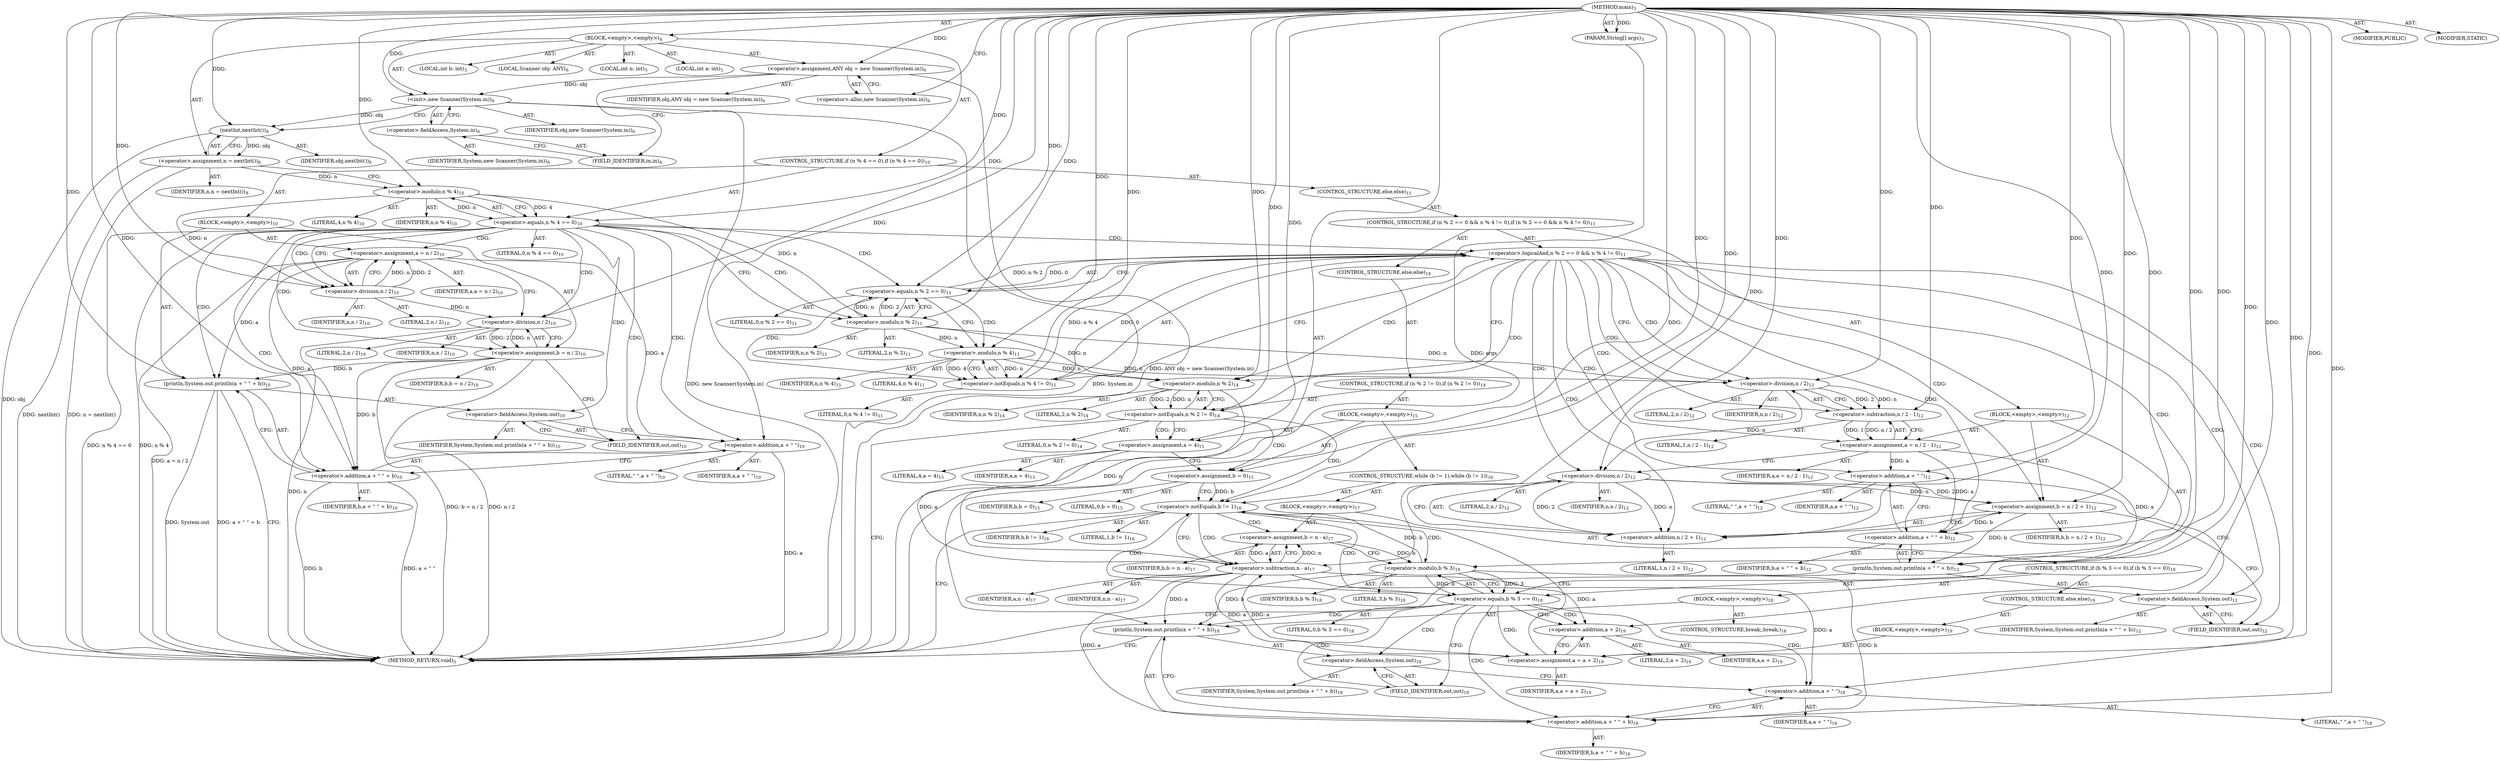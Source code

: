 digraph "main" {  
"19" [label = <(METHOD,main)<SUB>3</SUB>> ]
"20" [label = <(PARAM,String[] args)<SUB>3</SUB>> ]
"21" [label = <(BLOCK,&lt;empty&gt;,&lt;empty&gt;)<SUB>4</SUB>> ]
"22" [label = <(LOCAL,int n: int)<SUB>5</SUB>> ]
"23" [label = <(LOCAL,int a: int)<SUB>5</SUB>> ]
"24" [label = <(LOCAL,int b: int)<SUB>5</SUB>> ]
"4" [label = <(LOCAL,Scanner obj: ANY)<SUB>6</SUB>> ]
"25" [label = <(&lt;operator&gt;.assignment,ANY obj = new Scanner(System.in))<SUB>6</SUB>> ]
"26" [label = <(IDENTIFIER,obj,ANY obj = new Scanner(System.in))<SUB>6</SUB>> ]
"27" [label = <(&lt;operator&gt;.alloc,new Scanner(System.in))<SUB>6</SUB>> ]
"28" [label = <(&lt;init&gt;,new Scanner(System.in))<SUB>6</SUB>> ]
"3" [label = <(IDENTIFIER,obj,new Scanner(System.in))<SUB>6</SUB>> ]
"29" [label = <(&lt;operator&gt;.fieldAccess,System.in)<SUB>6</SUB>> ]
"30" [label = <(IDENTIFIER,System,new Scanner(System.in))<SUB>6</SUB>> ]
"31" [label = <(FIELD_IDENTIFIER,in,in)<SUB>6</SUB>> ]
"32" [label = <(&lt;operator&gt;.assignment,n = nextInt())<SUB>8</SUB>> ]
"33" [label = <(IDENTIFIER,n,n = nextInt())<SUB>8</SUB>> ]
"34" [label = <(nextInt,nextInt())<SUB>8</SUB>> ]
"35" [label = <(IDENTIFIER,obj,nextInt())<SUB>8</SUB>> ]
"36" [label = <(CONTROL_STRUCTURE,if (n % 4 == 0),if (n % 4 == 0))<SUB>10</SUB>> ]
"37" [label = <(&lt;operator&gt;.equals,n % 4 == 0)<SUB>10</SUB>> ]
"38" [label = <(&lt;operator&gt;.modulo,n % 4)<SUB>10</SUB>> ]
"39" [label = <(IDENTIFIER,n,n % 4)<SUB>10</SUB>> ]
"40" [label = <(LITERAL,4,n % 4)<SUB>10</SUB>> ]
"41" [label = <(LITERAL,0,n % 4 == 0)<SUB>10</SUB>> ]
"42" [label = <(BLOCK,&lt;empty&gt;,&lt;empty&gt;)<SUB>10</SUB>> ]
"43" [label = <(&lt;operator&gt;.assignment,a = n / 2)<SUB>10</SUB>> ]
"44" [label = <(IDENTIFIER,a,a = n / 2)<SUB>10</SUB>> ]
"45" [label = <(&lt;operator&gt;.division,n / 2)<SUB>10</SUB>> ]
"46" [label = <(IDENTIFIER,n,n / 2)<SUB>10</SUB>> ]
"47" [label = <(LITERAL,2,n / 2)<SUB>10</SUB>> ]
"48" [label = <(&lt;operator&gt;.assignment,b = n / 2)<SUB>10</SUB>> ]
"49" [label = <(IDENTIFIER,b,b = n / 2)<SUB>10</SUB>> ]
"50" [label = <(&lt;operator&gt;.division,n / 2)<SUB>10</SUB>> ]
"51" [label = <(IDENTIFIER,n,n / 2)<SUB>10</SUB>> ]
"52" [label = <(LITERAL,2,n / 2)<SUB>10</SUB>> ]
"53" [label = <(println,System.out.println(a + &quot; &quot; + b))<SUB>10</SUB>> ]
"54" [label = <(&lt;operator&gt;.fieldAccess,System.out)<SUB>10</SUB>> ]
"55" [label = <(IDENTIFIER,System,System.out.println(a + &quot; &quot; + b))<SUB>10</SUB>> ]
"56" [label = <(FIELD_IDENTIFIER,out,out)<SUB>10</SUB>> ]
"57" [label = <(&lt;operator&gt;.addition,a + &quot; &quot; + b)<SUB>10</SUB>> ]
"58" [label = <(&lt;operator&gt;.addition,a + &quot; &quot;)<SUB>10</SUB>> ]
"59" [label = <(IDENTIFIER,a,a + &quot; &quot;)<SUB>10</SUB>> ]
"60" [label = <(LITERAL,&quot; &quot;,a + &quot; &quot;)<SUB>10</SUB>> ]
"61" [label = <(IDENTIFIER,b,a + &quot; &quot; + b)<SUB>10</SUB>> ]
"62" [label = <(CONTROL_STRUCTURE,else,else)<SUB>11</SUB>> ]
"63" [label = <(CONTROL_STRUCTURE,if (n % 2 == 0 &amp;&amp; n % 4 != 0),if (n % 2 == 0 &amp;&amp; n % 4 != 0))<SUB>11</SUB>> ]
"64" [label = <(&lt;operator&gt;.logicalAnd,n % 2 == 0 &amp;&amp; n % 4 != 0)<SUB>11</SUB>> ]
"65" [label = <(&lt;operator&gt;.equals,n % 2 == 0)<SUB>11</SUB>> ]
"66" [label = <(&lt;operator&gt;.modulo,n % 2)<SUB>11</SUB>> ]
"67" [label = <(IDENTIFIER,n,n % 2)<SUB>11</SUB>> ]
"68" [label = <(LITERAL,2,n % 2)<SUB>11</SUB>> ]
"69" [label = <(LITERAL,0,n % 2 == 0)<SUB>11</SUB>> ]
"70" [label = <(&lt;operator&gt;.notEquals,n % 4 != 0)<SUB>11</SUB>> ]
"71" [label = <(&lt;operator&gt;.modulo,n % 4)<SUB>11</SUB>> ]
"72" [label = <(IDENTIFIER,n,n % 4)<SUB>11</SUB>> ]
"73" [label = <(LITERAL,4,n % 4)<SUB>11</SUB>> ]
"74" [label = <(LITERAL,0,n % 4 != 0)<SUB>11</SUB>> ]
"75" [label = <(BLOCK,&lt;empty&gt;,&lt;empty&gt;)<SUB>12</SUB>> ]
"76" [label = <(&lt;operator&gt;.assignment,a = n / 2 - 1)<SUB>12</SUB>> ]
"77" [label = <(IDENTIFIER,a,a = n / 2 - 1)<SUB>12</SUB>> ]
"78" [label = <(&lt;operator&gt;.subtraction,n / 2 - 1)<SUB>12</SUB>> ]
"79" [label = <(&lt;operator&gt;.division,n / 2)<SUB>12</SUB>> ]
"80" [label = <(IDENTIFIER,n,n / 2)<SUB>12</SUB>> ]
"81" [label = <(LITERAL,2,n / 2)<SUB>12</SUB>> ]
"82" [label = <(LITERAL,1,n / 2 - 1)<SUB>12</SUB>> ]
"83" [label = <(&lt;operator&gt;.assignment,b = n / 2 + 1)<SUB>12</SUB>> ]
"84" [label = <(IDENTIFIER,b,b = n / 2 + 1)<SUB>12</SUB>> ]
"85" [label = <(&lt;operator&gt;.addition,n / 2 + 1)<SUB>12</SUB>> ]
"86" [label = <(&lt;operator&gt;.division,n / 2)<SUB>12</SUB>> ]
"87" [label = <(IDENTIFIER,n,n / 2)<SUB>12</SUB>> ]
"88" [label = <(LITERAL,2,n / 2)<SUB>12</SUB>> ]
"89" [label = <(LITERAL,1,n / 2 + 1)<SUB>12</SUB>> ]
"90" [label = <(println,System.out.println(a + &quot; &quot; + b))<SUB>12</SUB>> ]
"91" [label = <(&lt;operator&gt;.fieldAccess,System.out)<SUB>12</SUB>> ]
"92" [label = <(IDENTIFIER,System,System.out.println(a + &quot; &quot; + b))<SUB>12</SUB>> ]
"93" [label = <(FIELD_IDENTIFIER,out,out)<SUB>12</SUB>> ]
"94" [label = <(&lt;operator&gt;.addition,a + &quot; &quot; + b)<SUB>12</SUB>> ]
"95" [label = <(&lt;operator&gt;.addition,a + &quot; &quot;)<SUB>12</SUB>> ]
"96" [label = <(IDENTIFIER,a,a + &quot; &quot;)<SUB>12</SUB>> ]
"97" [label = <(LITERAL,&quot; &quot;,a + &quot; &quot;)<SUB>12</SUB>> ]
"98" [label = <(IDENTIFIER,b,a + &quot; &quot; + b)<SUB>12</SUB>> ]
"99" [label = <(CONTROL_STRUCTURE,else,else)<SUB>14</SUB>> ]
"100" [label = <(CONTROL_STRUCTURE,if (n % 2 != 0),if (n % 2 != 0))<SUB>14</SUB>> ]
"101" [label = <(&lt;operator&gt;.notEquals,n % 2 != 0)<SUB>14</SUB>> ]
"102" [label = <(&lt;operator&gt;.modulo,n % 2)<SUB>14</SUB>> ]
"103" [label = <(IDENTIFIER,n,n % 2)<SUB>14</SUB>> ]
"104" [label = <(LITERAL,2,n % 2)<SUB>14</SUB>> ]
"105" [label = <(LITERAL,0,n % 2 != 0)<SUB>14</SUB>> ]
"106" [label = <(BLOCK,&lt;empty&gt;,&lt;empty&gt;)<SUB>15</SUB>> ]
"107" [label = <(&lt;operator&gt;.assignment,a = 4)<SUB>15</SUB>> ]
"108" [label = <(IDENTIFIER,a,a = 4)<SUB>15</SUB>> ]
"109" [label = <(LITERAL,4,a = 4)<SUB>15</SUB>> ]
"110" [label = <(&lt;operator&gt;.assignment,b = 0)<SUB>15</SUB>> ]
"111" [label = <(IDENTIFIER,b,b = 0)<SUB>15</SUB>> ]
"112" [label = <(LITERAL,0,b = 0)<SUB>15</SUB>> ]
"113" [label = <(CONTROL_STRUCTURE,while (b != 1),while (b != 1))<SUB>16</SUB>> ]
"114" [label = <(&lt;operator&gt;.notEquals,b != 1)<SUB>16</SUB>> ]
"115" [label = <(IDENTIFIER,b,b != 1)<SUB>16</SUB>> ]
"116" [label = <(LITERAL,1,b != 1)<SUB>16</SUB>> ]
"117" [label = <(BLOCK,&lt;empty&gt;,&lt;empty&gt;)<SUB>17</SUB>> ]
"118" [label = <(&lt;operator&gt;.assignment,b = n - a)<SUB>17</SUB>> ]
"119" [label = <(IDENTIFIER,b,b = n - a)<SUB>17</SUB>> ]
"120" [label = <(&lt;operator&gt;.subtraction,n - a)<SUB>17</SUB>> ]
"121" [label = <(IDENTIFIER,n,n - a)<SUB>17</SUB>> ]
"122" [label = <(IDENTIFIER,a,n - a)<SUB>17</SUB>> ]
"123" [label = <(CONTROL_STRUCTURE,if (b % 3 == 0),if (b % 3 == 0))<SUB>18</SUB>> ]
"124" [label = <(&lt;operator&gt;.equals,b % 3 == 0)<SUB>18</SUB>> ]
"125" [label = <(&lt;operator&gt;.modulo,b % 3)<SUB>18</SUB>> ]
"126" [label = <(IDENTIFIER,b,b % 3)<SUB>18</SUB>> ]
"127" [label = <(LITERAL,3,b % 3)<SUB>18</SUB>> ]
"128" [label = <(LITERAL,0,b % 3 == 0)<SUB>18</SUB>> ]
"129" [label = <(BLOCK,&lt;empty&gt;,&lt;empty&gt;)<SUB>18</SUB>> ]
"130" [label = <(println,System.out.println(a + &quot; &quot; + b))<SUB>18</SUB>> ]
"131" [label = <(&lt;operator&gt;.fieldAccess,System.out)<SUB>18</SUB>> ]
"132" [label = <(IDENTIFIER,System,System.out.println(a + &quot; &quot; + b))<SUB>18</SUB>> ]
"133" [label = <(FIELD_IDENTIFIER,out,out)<SUB>18</SUB>> ]
"134" [label = <(&lt;operator&gt;.addition,a + &quot; &quot; + b)<SUB>18</SUB>> ]
"135" [label = <(&lt;operator&gt;.addition,a + &quot; &quot;)<SUB>18</SUB>> ]
"136" [label = <(IDENTIFIER,a,a + &quot; &quot;)<SUB>18</SUB>> ]
"137" [label = <(LITERAL,&quot; &quot;,a + &quot; &quot;)<SUB>18</SUB>> ]
"138" [label = <(IDENTIFIER,b,a + &quot; &quot; + b)<SUB>18</SUB>> ]
"139" [label = <(CONTROL_STRUCTURE,break;,break;)<SUB>18</SUB>> ]
"140" [label = <(CONTROL_STRUCTURE,else,else)<SUB>19</SUB>> ]
"141" [label = <(BLOCK,&lt;empty&gt;,&lt;empty&gt;)<SUB>19</SUB>> ]
"142" [label = <(&lt;operator&gt;.assignment,a = a + 2)<SUB>19</SUB>> ]
"143" [label = <(IDENTIFIER,a,a = a + 2)<SUB>19</SUB>> ]
"144" [label = <(&lt;operator&gt;.addition,a + 2)<SUB>19</SUB>> ]
"145" [label = <(IDENTIFIER,a,a + 2)<SUB>19</SUB>> ]
"146" [label = <(LITERAL,2,a + 2)<SUB>19</SUB>> ]
"147" [label = <(MODIFIER,PUBLIC)> ]
"148" [label = <(MODIFIER,STATIC)> ]
"149" [label = <(METHOD_RETURN,void)<SUB>3</SUB>> ]
  "19" -> "20"  [ label = "AST: "] 
  "19" -> "21"  [ label = "AST: "] 
  "19" -> "147"  [ label = "AST: "] 
  "19" -> "148"  [ label = "AST: "] 
  "19" -> "149"  [ label = "AST: "] 
  "21" -> "22"  [ label = "AST: "] 
  "21" -> "23"  [ label = "AST: "] 
  "21" -> "24"  [ label = "AST: "] 
  "21" -> "4"  [ label = "AST: "] 
  "21" -> "25"  [ label = "AST: "] 
  "21" -> "28"  [ label = "AST: "] 
  "21" -> "32"  [ label = "AST: "] 
  "21" -> "36"  [ label = "AST: "] 
  "25" -> "26"  [ label = "AST: "] 
  "25" -> "27"  [ label = "AST: "] 
  "28" -> "3"  [ label = "AST: "] 
  "28" -> "29"  [ label = "AST: "] 
  "29" -> "30"  [ label = "AST: "] 
  "29" -> "31"  [ label = "AST: "] 
  "32" -> "33"  [ label = "AST: "] 
  "32" -> "34"  [ label = "AST: "] 
  "34" -> "35"  [ label = "AST: "] 
  "36" -> "37"  [ label = "AST: "] 
  "36" -> "42"  [ label = "AST: "] 
  "36" -> "62"  [ label = "AST: "] 
  "37" -> "38"  [ label = "AST: "] 
  "37" -> "41"  [ label = "AST: "] 
  "38" -> "39"  [ label = "AST: "] 
  "38" -> "40"  [ label = "AST: "] 
  "42" -> "43"  [ label = "AST: "] 
  "42" -> "48"  [ label = "AST: "] 
  "42" -> "53"  [ label = "AST: "] 
  "43" -> "44"  [ label = "AST: "] 
  "43" -> "45"  [ label = "AST: "] 
  "45" -> "46"  [ label = "AST: "] 
  "45" -> "47"  [ label = "AST: "] 
  "48" -> "49"  [ label = "AST: "] 
  "48" -> "50"  [ label = "AST: "] 
  "50" -> "51"  [ label = "AST: "] 
  "50" -> "52"  [ label = "AST: "] 
  "53" -> "54"  [ label = "AST: "] 
  "53" -> "57"  [ label = "AST: "] 
  "54" -> "55"  [ label = "AST: "] 
  "54" -> "56"  [ label = "AST: "] 
  "57" -> "58"  [ label = "AST: "] 
  "57" -> "61"  [ label = "AST: "] 
  "58" -> "59"  [ label = "AST: "] 
  "58" -> "60"  [ label = "AST: "] 
  "62" -> "63"  [ label = "AST: "] 
  "63" -> "64"  [ label = "AST: "] 
  "63" -> "75"  [ label = "AST: "] 
  "63" -> "99"  [ label = "AST: "] 
  "64" -> "65"  [ label = "AST: "] 
  "64" -> "70"  [ label = "AST: "] 
  "65" -> "66"  [ label = "AST: "] 
  "65" -> "69"  [ label = "AST: "] 
  "66" -> "67"  [ label = "AST: "] 
  "66" -> "68"  [ label = "AST: "] 
  "70" -> "71"  [ label = "AST: "] 
  "70" -> "74"  [ label = "AST: "] 
  "71" -> "72"  [ label = "AST: "] 
  "71" -> "73"  [ label = "AST: "] 
  "75" -> "76"  [ label = "AST: "] 
  "75" -> "83"  [ label = "AST: "] 
  "75" -> "90"  [ label = "AST: "] 
  "76" -> "77"  [ label = "AST: "] 
  "76" -> "78"  [ label = "AST: "] 
  "78" -> "79"  [ label = "AST: "] 
  "78" -> "82"  [ label = "AST: "] 
  "79" -> "80"  [ label = "AST: "] 
  "79" -> "81"  [ label = "AST: "] 
  "83" -> "84"  [ label = "AST: "] 
  "83" -> "85"  [ label = "AST: "] 
  "85" -> "86"  [ label = "AST: "] 
  "85" -> "89"  [ label = "AST: "] 
  "86" -> "87"  [ label = "AST: "] 
  "86" -> "88"  [ label = "AST: "] 
  "90" -> "91"  [ label = "AST: "] 
  "90" -> "94"  [ label = "AST: "] 
  "91" -> "92"  [ label = "AST: "] 
  "91" -> "93"  [ label = "AST: "] 
  "94" -> "95"  [ label = "AST: "] 
  "94" -> "98"  [ label = "AST: "] 
  "95" -> "96"  [ label = "AST: "] 
  "95" -> "97"  [ label = "AST: "] 
  "99" -> "100"  [ label = "AST: "] 
  "100" -> "101"  [ label = "AST: "] 
  "100" -> "106"  [ label = "AST: "] 
  "101" -> "102"  [ label = "AST: "] 
  "101" -> "105"  [ label = "AST: "] 
  "102" -> "103"  [ label = "AST: "] 
  "102" -> "104"  [ label = "AST: "] 
  "106" -> "107"  [ label = "AST: "] 
  "106" -> "110"  [ label = "AST: "] 
  "106" -> "113"  [ label = "AST: "] 
  "107" -> "108"  [ label = "AST: "] 
  "107" -> "109"  [ label = "AST: "] 
  "110" -> "111"  [ label = "AST: "] 
  "110" -> "112"  [ label = "AST: "] 
  "113" -> "114"  [ label = "AST: "] 
  "113" -> "117"  [ label = "AST: "] 
  "114" -> "115"  [ label = "AST: "] 
  "114" -> "116"  [ label = "AST: "] 
  "117" -> "118"  [ label = "AST: "] 
  "117" -> "123"  [ label = "AST: "] 
  "118" -> "119"  [ label = "AST: "] 
  "118" -> "120"  [ label = "AST: "] 
  "120" -> "121"  [ label = "AST: "] 
  "120" -> "122"  [ label = "AST: "] 
  "123" -> "124"  [ label = "AST: "] 
  "123" -> "129"  [ label = "AST: "] 
  "123" -> "140"  [ label = "AST: "] 
  "124" -> "125"  [ label = "AST: "] 
  "124" -> "128"  [ label = "AST: "] 
  "125" -> "126"  [ label = "AST: "] 
  "125" -> "127"  [ label = "AST: "] 
  "129" -> "130"  [ label = "AST: "] 
  "129" -> "139"  [ label = "AST: "] 
  "130" -> "131"  [ label = "AST: "] 
  "130" -> "134"  [ label = "AST: "] 
  "131" -> "132"  [ label = "AST: "] 
  "131" -> "133"  [ label = "AST: "] 
  "134" -> "135"  [ label = "AST: "] 
  "134" -> "138"  [ label = "AST: "] 
  "135" -> "136"  [ label = "AST: "] 
  "135" -> "137"  [ label = "AST: "] 
  "140" -> "141"  [ label = "AST: "] 
  "141" -> "142"  [ label = "AST: "] 
  "142" -> "143"  [ label = "AST: "] 
  "142" -> "144"  [ label = "AST: "] 
  "144" -> "145"  [ label = "AST: "] 
  "144" -> "146"  [ label = "AST: "] 
  "25" -> "31"  [ label = "CFG: "] 
  "28" -> "34"  [ label = "CFG: "] 
  "32" -> "38"  [ label = "CFG: "] 
  "27" -> "25"  [ label = "CFG: "] 
  "29" -> "28"  [ label = "CFG: "] 
  "34" -> "32"  [ label = "CFG: "] 
  "37" -> "45"  [ label = "CFG: "] 
  "37" -> "66"  [ label = "CFG: "] 
  "31" -> "29"  [ label = "CFG: "] 
  "38" -> "37"  [ label = "CFG: "] 
  "43" -> "50"  [ label = "CFG: "] 
  "48" -> "56"  [ label = "CFG: "] 
  "53" -> "149"  [ label = "CFG: "] 
  "45" -> "43"  [ label = "CFG: "] 
  "50" -> "48"  [ label = "CFG: "] 
  "54" -> "58"  [ label = "CFG: "] 
  "57" -> "53"  [ label = "CFG: "] 
  "64" -> "79"  [ label = "CFG: "] 
  "64" -> "102"  [ label = "CFG: "] 
  "56" -> "54"  [ label = "CFG: "] 
  "58" -> "57"  [ label = "CFG: "] 
  "65" -> "64"  [ label = "CFG: "] 
  "65" -> "71"  [ label = "CFG: "] 
  "70" -> "64"  [ label = "CFG: "] 
  "76" -> "86"  [ label = "CFG: "] 
  "83" -> "93"  [ label = "CFG: "] 
  "90" -> "149"  [ label = "CFG: "] 
  "66" -> "65"  [ label = "CFG: "] 
  "71" -> "70"  [ label = "CFG: "] 
  "78" -> "76"  [ label = "CFG: "] 
  "85" -> "83"  [ label = "CFG: "] 
  "91" -> "95"  [ label = "CFG: "] 
  "94" -> "90"  [ label = "CFG: "] 
  "101" -> "149"  [ label = "CFG: "] 
  "101" -> "107"  [ label = "CFG: "] 
  "79" -> "78"  [ label = "CFG: "] 
  "86" -> "85"  [ label = "CFG: "] 
  "93" -> "91"  [ label = "CFG: "] 
  "95" -> "94"  [ label = "CFG: "] 
  "102" -> "101"  [ label = "CFG: "] 
  "107" -> "110"  [ label = "CFG: "] 
  "110" -> "114"  [ label = "CFG: "] 
  "114" -> "149"  [ label = "CFG: "] 
  "114" -> "120"  [ label = "CFG: "] 
  "118" -> "125"  [ label = "CFG: "] 
  "120" -> "118"  [ label = "CFG: "] 
  "124" -> "133"  [ label = "CFG: "] 
  "124" -> "144"  [ label = "CFG: "] 
  "125" -> "124"  [ label = "CFG: "] 
  "130" -> "149"  [ label = "CFG: "] 
  "131" -> "135"  [ label = "CFG: "] 
  "134" -> "130"  [ label = "CFG: "] 
  "142" -> "114"  [ label = "CFG: "] 
  "133" -> "131"  [ label = "CFG: "] 
  "135" -> "134"  [ label = "CFG: "] 
  "144" -> "142"  [ label = "CFG: "] 
  "19" -> "27"  [ label = "CFG: "] 
  "20" -> "149"  [ label = "DDG: args"] 
  "25" -> "149"  [ label = "DDG: ANY obj = new Scanner(System.in)"] 
  "28" -> "149"  [ label = "DDG: System.in"] 
  "28" -> "149"  [ label = "DDG: new Scanner(System.in)"] 
  "34" -> "149"  [ label = "DDG: obj"] 
  "32" -> "149"  [ label = "DDG: nextInt()"] 
  "32" -> "149"  [ label = "DDG: n = nextInt()"] 
  "37" -> "149"  [ label = "DDG: n % 4"] 
  "37" -> "149"  [ label = "DDG: n % 4 == 0"] 
  "43" -> "149"  [ label = "DDG: a = n / 2"] 
  "50" -> "149"  [ label = "DDG: n"] 
  "48" -> "149"  [ label = "DDG: n / 2"] 
  "48" -> "149"  [ label = "DDG: b = n / 2"] 
  "53" -> "149"  [ label = "DDG: System.out"] 
  "58" -> "149"  [ label = "DDG: a"] 
  "57" -> "149"  [ label = "DDG: a + &quot; &quot;"] 
  "57" -> "149"  [ label = "DDG: b"] 
  "53" -> "149"  [ label = "DDG: a + &quot; &quot; + b"] 
  "19" -> "20"  [ label = "DDG: "] 
  "19" -> "25"  [ label = "DDG: "] 
  "34" -> "32"  [ label = "DDG: obj"] 
  "25" -> "28"  [ label = "DDG: obj"] 
  "19" -> "28"  [ label = "DDG: "] 
  "28" -> "34"  [ label = "DDG: obj"] 
  "19" -> "34"  [ label = "DDG: "] 
  "38" -> "37"  [ label = "DDG: n"] 
  "38" -> "37"  [ label = "DDG: 4"] 
  "19" -> "37"  [ label = "DDG: "] 
  "45" -> "43"  [ label = "DDG: n"] 
  "45" -> "43"  [ label = "DDG: 2"] 
  "50" -> "48"  [ label = "DDG: n"] 
  "50" -> "48"  [ label = "DDG: 2"] 
  "32" -> "38"  [ label = "DDG: n"] 
  "19" -> "38"  [ label = "DDG: "] 
  "43" -> "53"  [ label = "DDG: a"] 
  "19" -> "53"  [ label = "DDG: "] 
  "48" -> "53"  [ label = "DDG: b"] 
  "38" -> "45"  [ label = "DDG: n"] 
  "19" -> "45"  [ label = "DDG: "] 
  "45" -> "50"  [ label = "DDG: n"] 
  "19" -> "50"  [ label = "DDG: "] 
  "43" -> "57"  [ label = "DDG: a"] 
  "19" -> "57"  [ label = "DDG: "] 
  "48" -> "57"  [ label = "DDG: b"] 
  "65" -> "64"  [ label = "DDG: n % 2"] 
  "65" -> "64"  [ label = "DDG: 0"] 
  "70" -> "64"  [ label = "DDG: n % 4"] 
  "70" -> "64"  [ label = "DDG: 0"] 
  "78" -> "76"  [ label = "DDG: n / 2"] 
  "78" -> "76"  [ label = "DDG: 1"] 
  "86" -> "83"  [ label = "DDG: n"] 
  "86" -> "83"  [ label = "DDG: 2"] 
  "19" -> "83"  [ label = "DDG: "] 
  "43" -> "58"  [ label = "DDG: a"] 
  "19" -> "58"  [ label = "DDG: "] 
  "66" -> "65"  [ label = "DDG: n"] 
  "66" -> "65"  [ label = "DDG: 2"] 
  "19" -> "65"  [ label = "DDG: "] 
  "71" -> "70"  [ label = "DDG: n"] 
  "71" -> "70"  [ label = "DDG: 4"] 
  "19" -> "70"  [ label = "DDG: "] 
  "76" -> "90"  [ label = "DDG: a"] 
  "19" -> "90"  [ label = "DDG: "] 
  "83" -> "90"  [ label = "DDG: b"] 
  "38" -> "66"  [ label = "DDG: n"] 
  "19" -> "66"  [ label = "DDG: "] 
  "66" -> "71"  [ label = "DDG: n"] 
  "19" -> "71"  [ label = "DDG: "] 
  "79" -> "78"  [ label = "DDG: n"] 
  "79" -> "78"  [ label = "DDG: 2"] 
  "19" -> "78"  [ label = "DDG: "] 
  "86" -> "85"  [ label = "DDG: n"] 
  "86" -> "85"  [ label = "DDG: 2"] 
  "19" -> "85"  [ label = "DDG: "] 
  "76" -> "94"  [ label = "DDG: a"] 
  "19" -> "94"  [ label = "DDG: "] 
  "83" -> "94"  [ label = "DDG: b"] 
  "102" -> "101"  [ label = "DDG: n"] 
  "102" -> "101"  [ label = "DDG: 2"] 
  "19" -> "101"  [ label = "DDG: "] 
  "19" -> "107"  [ label = "DDG: "] 
  "19" -> "110"  [ label = "DDG: "] 
  "66" -> "79"  [ label = "DDG: n"] 
  "71" -> "79"  [ label = "DDG: n"] 
  "19" -> "79"  [ label = "DDG: "] 
  "79" -> "86"  [ label = "DDG: n"] 
  "19" -> "86"  [ label = "DDG: "] 
  "76" -> "95"  [ label = "DDG: a"] 
  "19" -> "95"  [ label = "DDG: "] 
  "66" -> "102"  [ label = "DDG: n"] 
  "71" -> "102"  [ label = "DDG: n"] 
  "19" -> "102"  [ label = "DDG: "] 
  "110" -> "114"  [ label = "DDG: b"] 
  "125" -> "114"  [ label = "DDG: b"] 
  "19" -> "114"  [ label = "DDG: "] 
  "120" -> "118"  [ label = "DDG: n"] 
  "120" -> "118"  [ label = "DDG: a"] 
  "102" -> "120"  [ label = "DDG: n"] 
  "19" -> "120"  [ label = "DDG: "] 
  "107" -> "120"  [ label = "DDG: a"] 
  "142" -> "120"  [ label = "DDG: a"] 
  "125" -> "124"  [ label = "DDG: b"] 
  "125" -> "124"  [ label = "DDG: 3"] 
  "19" -> "124"  [ label = "DDG: "] 
  "118" -> "125"  [ label = "DDG: b"] 
  "19" -> "125"  [ label = "DDG: "] 
  "120" -> "130"  [ label = "DDG: a"] 
  "19" -> "130"  [ label = "DDG: "] 
  "125" -> "130"  [ label = "DDG: b"] 
  "120" -> "142"  [ label = "DDG: a"] 
  "19" -> "142"  [ label = "DDG: "] 
  "120" -> "134"  [ label = "DDG: a"] 
  "19" -> "134"  [ label = "DDG: "] 
  "125" -> "134"  [ label = "DDG: b"] 
  "120" -> "135"  [ label = "DDG: a"] 
  "19" -> "135"  [ label = "DDG: "] 
  "120" -> "144"  [ label = "DDG: a"] 
  "19" -> "144"  [ label = "DDG: "] 
  "37" -> "48"  [ label = "CDG: "] 
  "37" -> "64"  [ label = "CDG: "] 
  "37" -> "57"  [ label = "CDG: "] 
  "37" -> "66"  [ label = "CDG: "] 
  "37" -> "56"  [ label = "CDG: "] 
  "37" -> "45"  [ label = "CDG: "] 
  "37" -> "65"  [ label = "CDG: "] 
  "37" -> "50"  [ label = "CDG: "] 
  "37" -> "54"  [ label = "CDG: "] 
  "37" -> "43"  [ label = "CDG: "] 
  "37" -> "58"  [ label = "CDG: "] 
  "37" -> "53"  [ label = "CDG: "] 
  "64" -> "94"  [ label = "CDG: "] 
  "64" -> "102"  [ label = "CDG: "] 
  "64" -> "85"  [ label = "CDG: "] 
  "64" -> "95"  [ label = "CDG: "] 
  "64" -> "76"  [ label = "CDG: "] 
  "64" -> "91"  [ label = "CDG: "] 
  "64" -> "93"  [ label = "CDG: "] 
  "64" -> "101"  [ label = "CDG: "] 
  "64" -> "90"  [ label = "CDG: "] 
  "64" -> "79"  [ label = "CDG: "] 
  "64" -> "83"  [ label = "CDG: "] 
  "64" -> "78"  [ label = "CDG: "] 
  "64" -> "86"  [ label = "CDG: "] 
  "65" -> "71"  [ label = "CDG: "] 
  "65" -> "70"  [ label = "CDG: "] 
  "101" -> "107"  [ label = "CDG: "] 
  "101" -> "114"  [ label = "CDG: "] 
  "101" -> "110"  [ label = "CDG: "] 
  "114" -> "120"  [ label = "CDG: "] 
  "114" -> "118"  [ label = "CDG: "] 
  "114" -> "124"  [ label = "CDG: "] 
  "114" -> "125"  [ label = "CDG: "] 
  "124" -> "114"  [ label = "CDG: "] 
  "124" -> "131"  [ label = "CDG: "] 
  "124" -> "142"  [ label = "CDG: "] 
  "124" -> "144"  [ label = "CDG: "] 
  "124" -> "134"  [ label = "CDG: "] 
  "124" -> "130"  [ label = "CDG: "] 
  "124" -> "135"  [ label = "CDG: "] 
  "124" -> "133"  [ label = "CDG: "] 
}
